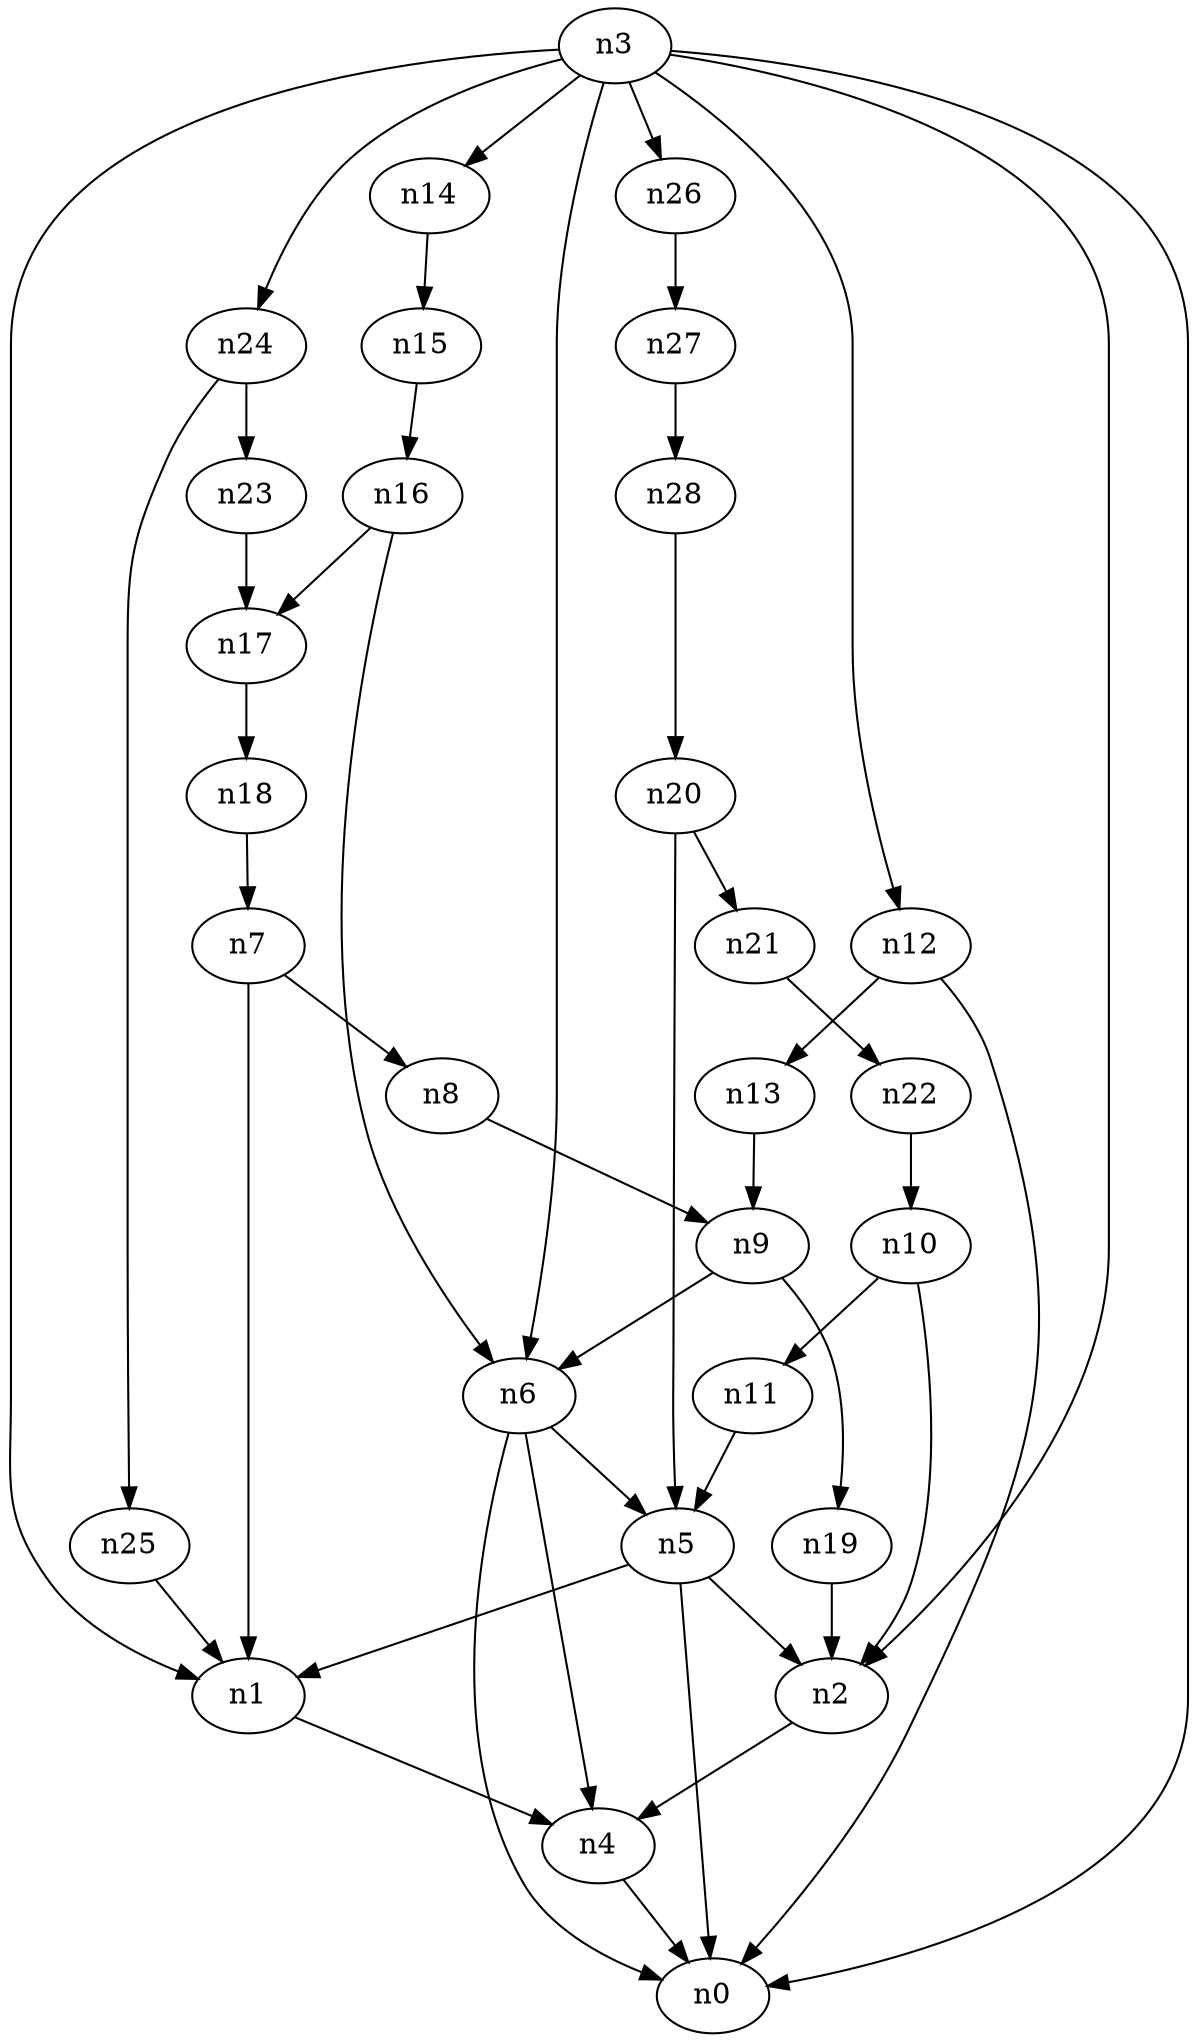 digraph G {
	n1 -> n4	 [_graphml_id=e4];
	n2 -> n4	 [_graphml_id=e7];
	n3 -> n0	 [_graphml_id=e0];
	n3 -> n1	 [_graphml_id=e3];
	n3 -> n2	 [_graphml_id=e6];
	n3 -> n6	 [_graphml_id=e32];
	n3 -> n12	 [_graphml_id=e19];
	n3 -> n14	 [_graphml_id=e23];
	n3 -> n24	 [_graphml_id=e39];
	n3 -> n26	 [_graphml_id=e42];
	n4 -> n0	 [_graphml_id=e1];
	n5 -> n0	 [_graphml_id=e2];
	n5 -> n1	 [_graphml_id=e5];
	n5 -> n2	 [_graphml_id=e8];
	n6 -> n0	 [_graphml_id=e11];
	n6 -> n4	 [_graphml_id=e10];
	n6 -> n5	 [_graphml_id=e9];
	n7 -> n1	 [_graphml_id=e12];
	n7 -> n8	 [_graphml_id=e13];
	n8 -> n9	 [_graphml_id=e14];
	n9 -> n6	 [_graphml_id=e15];
	n9 -> n19	 [_graphml_id=e30];
	n10 -> n2	 [_graphml_id=e16];
	n10 -> n11	 [_graphml_id=e17];
	n11 -> n5	 [_graphml_id=e18];
	n12 -> n0	 [_graphml_id=e20];
	n12 -> n13	 [_graphml_id=e22];
	n13 -> n9	 [_graphml_id=e21];
	n14 -> n15	 [_graphml_id=e24];
	n15 -> n16	 [_graphml_id=e25];
	n16 -> n6	 [_graphml_id=e26];
	n16 -> n17	 [_graphml_id=e27];
	n17 -> n18	 [_graphml_id=e28];
	n18 -> n7	 [_graphml_id=e29];
	n19 -> n2	 [_graphml_id=e31];
	n20 -> n5	 [_graphml_id=e33];
	n20 -> n21	 [_graphml_id=e34];
	n21 -> n22	 [_graphml_id=e35];
	n22 -> n10	 [_graphml_id=e36];
	n23 -> n17	 [_graphml_id=e37];
	n24 -> n23	 [_graphml_id=e38];
	n24 -> n25	 [_graphml_id=e40];
	n25 -> n1	 [_graphml_id=e41];
	n26 -> n27	 [_graphml_id=e43];
	n27 -> n28	 [_graphml_id=e44];
	n28 -> n20	 [_graphml_id=e45];
}

